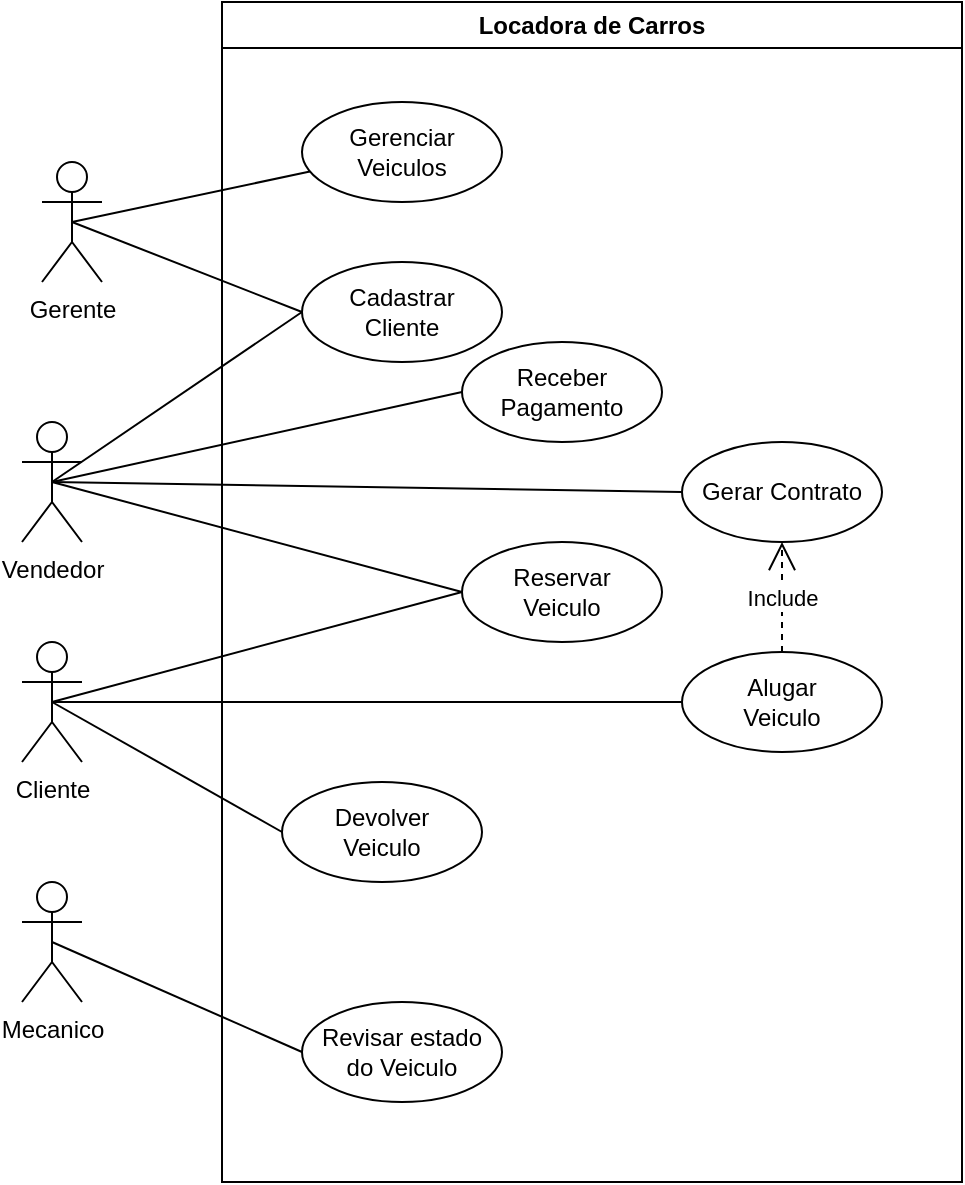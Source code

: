 <mxfile version="26.1.1">
  <diagram name="Page-1" id="06o0DoG2XCeCx49f6Ipd">
    <mxGraphModel dx="1035" dy="1798" grid="1" gridSize="10" guides="1" tooltips="1" connect="1" arrows="1" fold="1" page="1" pageScale="1" pageWidth="827" pageHeight="1169" math="0" shadow="0">
      <root>
        <mxCell id="0" />
        <mxCell id="1" parent="0" />
        <mxCell id="McTSAN0-YuTJy42G-HpY-25" style="rounded=0;orthogonalLoop=1;jettySize=auto;html=1;exitX=0.5;exitY=0.5;exitDx=0;exitDy=0;exitPerimeter=0;entryX=0;entryY=0.5;entryDx=0;entryDy=0;endArrow=none;startFill=0;" edge="1" parent="1" source="McTSAN0-YuTJy42G-HpY-2" target="McTSAN0-YuTJy42G-HpY-13">
          <mxGeometry relative="1" as="geometry" />
        </mxCell>
        <mxCell id="McTSAN0-YuTJy42G-HpY-26" style="rounded=0;orthogonalLoop=1;jettySize=auto;html=1;exitX=0.5;exitY=0.5;exitDx=0;exitDy=0;exitPerimeter=0;entryX=0;entryY=0.5;entryDx=0;entryDy=0;endArrow=none;startFill=0;" edge="1" parent="1" source="McTSAN0-YuTJy42G-HpY-2" target="McTSAN0-YuTJy42G-HpY-10">
          <mxGeometry relative="1" as="geometry" />
        </mxCell>
        <mxCell id="McTSAN0-YuTJy42G-HpY-27" style="rounded=0;orthogonalLoop=1;jettySize=auto;html=1;exitX=0.5;exitY=0.5;exitDx=0;exitDy=0;exitPerimeter=0;entryX=0;entryY=0.5;entryDx=0;entryDy=0;endArrow=none;startFill=0;" edge="1" parent="1" source="McTSAN0-YuTJy42G-HpY-2" target="McTSAN0-YuTJy42G-HpY-11">
          <mxGeometry relative="1" as="geometry" />
        </mxCell>
        <mxCell id="McTSAN0-YuTJy42G-HpY-2" value="Cliente" style="shape=umlActor;verticalLabelPosition=bottom;verticalAlign=top;html=1;" vertex="1" parent="1">
          <mxGeometry x="290" y="160" width="30" height="60" as="geometry" />
        </mxCell>
        <mxCell id="McTSAN0-YuTJy42G-HpY-20" style="rounded=0;orthogonalLoop=1;jettySize=auto;html=1;exitX=0.5;exitY=0.5;exitDx=0;exitDy=0;exitPerimeter=0;entryX=0;entryY=0.5;entryDx=0;entryDy=0;endArrow=none;startFill=0;" edge="1" parent="1" source="McTSAN0-YuTJy42G-HpY-3" target="McTSAN0-YuTJy42G-HpY-14">
          <mxGeometry relative="1" as="geometry" />
        </mxCell>
        <mxCell id="McTSAN0-YuTJy42G-HpY-21" style="rounded=0;orthogonalLoop=1;jettySize=auto;html=1;exitX=0.5;exitY=0.5;exitDx=0;exitDy=0;exitPerimeter=0;entryX=0;entryY=0.5;entryDx=0;entryDy=0;endArrow=none;startFill=0;" edge="1" parent="1" source="McTSAN0-YuTJy42G-HpY-3" target="McTSAN0-YuTJy42G-HpY-15">
          <mxGeometry relative="1" as="geometry" />
        </mxCell>
        <mxCell id="McTSAN0-YuTJy42G-HpY-22" style="rounded=0;orthogonalLoop=1;jettySize=auto;html=1;exitX=0.5;exitY=0.5;exitDx=0;exitDy=0;exitPerimeter=0;entryX=0;entryY=0.5;entryDx=0;entryDy=0;endArrow=none;startFill=0;" edge="1" parent="1" source="McTSAN0-YuTJy42G-HpY-3" target="McTSAN0-YuTJy42G-HpY-13">
          <mxGeometry relative="1" as="geometry" />
        </mxCell>
        <mxCell id="McTSAN0-YuTJy42G-HpY-3" value="Vendedor" style="shape=umlActor;verticalLabelPosition=bottom;verticalAlign=top;html=1;" vertex="1" parent="1">
          <mxGeometry x="290" y="50" width="30" height="60" as="geometry" />
        </mxCell>
        <mxCell id="McTSAN0-YuTJy42G-HpY-23" style="rounded=0;orthogonalLoop=1;jettySize=auto;html=1;exitX=0.5;exitY=0.5;exitDx=0;exitDy=0;exitPerimeter=0;endArrow=none;startFill=0;" edge="1" parent="1" source="McTSAN0-YuTJy42G-HpY-4" target="McTSAN0-YuTJy42G-HpY-16">
          <mxGeometry relative="1" as="geometry" />
        </mxCell>
        <mxCell id="McTSAN0-YuTJy42G-HpY-31" style="rounded=0;orthogonalLoop=1;jettySize=auto;html=1;exitX=0.5;exitY=0.5;exitDx=0;exitDy=0;exitPerimeter=0;entryX=0;entryY=0.5;entryDx=0;entryDy=0;endArrow=none;startFill=0;" edge="1" parent="1" source="McTSAN0-YuTJy42G-HpY-4" target="McTSAN0-YuTJy42G-HpY-9">
          <mxGeometry relative="1" as="geometry" />
        </mxCell>
        <mxCell id="McTSAN0-YuTJy42G-HpY-4" value="Gerente" style="shape=umlActor;verticalLabelPosition=bottom;verticalAlign=top;html=1;" vertex="1" parent="1">
          <mxGeometry x="300" y="-80" width="30" height="60" as="geometry" />
        </mxCell>
        <mxCell id="McTSAN0-YuTJy42G-HpY-28" style="rounded=0;orthogonalLoop=1;jettySize=auto;html=1;exitX=0.5;exitY=0.5;exitDx=0;exitDy=0;exitPerimeter=0;entryX=0;entryY=0.5;entryDx=0;entryDy=0;endArrow=none;startFill=0;" edge="1" parent="1" source="McTSAN0-YuTJy42G-HpY-5" target="McTSAN0-YuTJy42G-HpY-12">
          <mxGeometry relative="1" as="geometry" />
        </mxCell>
        <mxCell id="McTSAN0-YuTJy42G-HpY-5" value="Mecanico" style="shape=umlActor;verticalLabelPosition=bottom;verticalAlign=top;html=1;" vertex="1" parent="1">
          <mxGeometry x="290" y="280" width="30" height="60" as="geometry" />
        </mxCell>
        <mxCell id="McTSAN0-YuTJy42G-HpY-7" value="Locadora de Carros" style="swimlane;whiteSpace=wrap;html=1;movable=1;resizable=1;rotatable=1;deletable=1;editable=1;locked=0;connectable=1;" vertex="1" parent="1">
          <mxGeometry x="390" y="-160" width="370" height="590" as="geometry" />
        </mxCell>
        <mxCell id="McTSAN0-YuTJy42G-HpY-9" value="Cadastrar&lt;div&gt;Cliente&lt;/div&gt;" style="ellipse;whiteSpace=wrap;html=1;" vertex="1" parent="McTSAN0-YuTJy42G-HpY-7">
          <mxGeometry x="40" y="130" width="100" height="50" as="geometry" />
        </mxCell>
        <mxCell id="McTSAN0-YuTJy42G-HpY-16" value="Gerenciar&lt;div&gt;Veiculos&lt;/div&gt;" style="ellipse;whiteSpace=wrap;html=1;" vertex="1" parent="McTSAN0-YuTJy42G-HpY-7">
          <mxGeometry x="40" y="50" width="100" height="50" as="geometry" />
        </mxCell>
        <mxCell id="McTSAN0-YuTJy42G-HpY-15" value="Receber&lt;div&gt;Pagamento&lt;/div&gt;" style="ellipse;whiteSpace=wrap;html=1;" vertex="1" parent="McTSAN0-YuTJy42G-HpY-7">
          <mxGeometry x="120" y="170" width="100" height="50" as="geometry" />
        </mxCell>
        <mxCell id="McTSAN0-YuTJy42G-HpY-14" value="Gerar Contrato" style="ellipse;whiteSpace=wrap;html=1;" vertex="1" parent="McTSAN0-YuTJy42G-HpY-7">
          <mxGeometry x="230" y="220" width="100" height="50" as="geometry" />
        </mxCell>
        <mxCell id="McTSAN0-YuTJy42G-HpY-13" value="Reservar&lt;div&gt;Veiculo&lt;/div&gt;" style="ellipse;whiteSpace=wrap;html=1;" vertex="1" parent="McTSAN0-YuTJy42G-HpY-7">
          <mxGeometry x="120" y="270" width="100" height="50" as="geometry" />
        </mxCell>
        <mxCell id="McTSAN0-YuTJy42G-HpY-12" value="Revisar estado&lt;div&gt;do Veiculo&lt;/div&gt;" style="ellipse;whiteSpace=wrap;html=1;" vertex="1" parent="McTSAN0-YuTJy42G-HpY-7">
          <mxGeometry x="40" y="500" width="100" height="50" as="geometry" />
        </mxCell>
        <mxCell id="McTSAN0-YuTJy42G-HpY-11" value="Devolver&lt;div&gt;Veiculo&lt;/div&gt;" style="ellipse;whiteSpace=wrap;html=1;" vertex="1" parent="McTSAN0-YuTJy42G-HpY-7">
          <mxGeometry x="30" y="390" width="100" height="50" as="geometry" />
        </mxCell>
        <mxCell id="McTSAN0-YuTJy42G-HpY-10" value="Alugar&lt;div&gt;Veiculo&lt;/div&gt;" style="ellipse;whiteSpace=wrap;html=1;" vertex="1" parent="McTSAN0-YuTJy42G-HpY-7">
          <mxGeometry x="230" y="325" width="100" height="50" as="geometry" />
        </mxCell>
        <mxCell id="McTSAN0-YuTJy42G-HpY-33" value="Include" style="endArrow=open;endSize=12;dashed=1;html=1;rounded=0;exitX=0.5;exitY=0;exitDx=0;exitDy=0;entryX=0.5;entryY=1;entryDx=0;entryDy=0;" edge="1" parent="McTSAN0-YuTJy42G-HpY-7" source="McTSAN0-YuTJy42G-HpY-10" target="McTSAN0-YuTJy42G-HpY-14">
          <mxGeometry width="160" relative="1" as="geometry">
            <mxPoint x="-60" y="320" as="sourcePoint" />
            <mxPoint x="100" y="320" as="targetPoint" />
          </mxGeometry>
        </mxCell>
        <mxCell id="McTSAN0-YuTJy42G-HpY-17" style="rounded=0;orthogonalLoop=1;jettySize=auto;html=1;exitX=0.5;exitY=0.5;exitDx=0;exitDy=0;exitPerimeter=0;entryX=0;entryY=0.5;entryDx=0;entryDy=0;endArrow=none;startFill=0;" edge="1" parent="1" source="McTSAN0-YuTJy42G-HpY-3" target="McTSAN0-YuTJy42G-HpY-9">
          <mxGeometry relative="1" as="geometry" />
        </mxCell>
      </root>
    </mxGraphModel>
  </diagram>
</mxfile>
